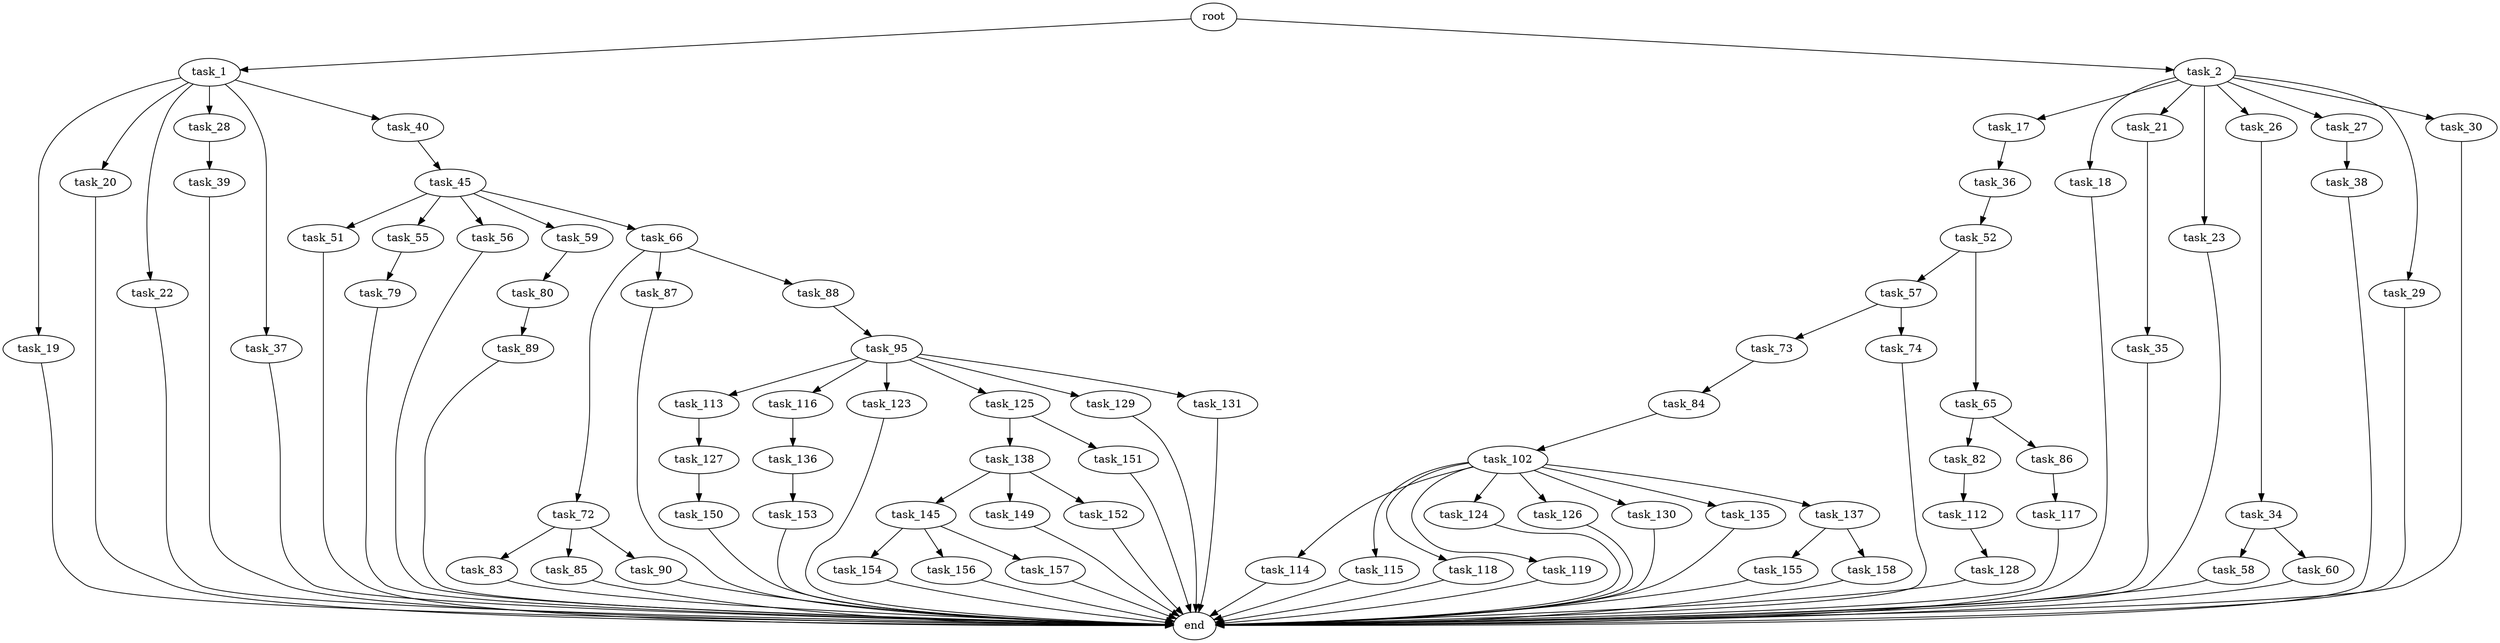 digraph G {
  root [size="0.000000"];
  task_1 [size="10759625055.000000"];
  task_2 [size="1073741824000.000000"];
  task_19 [size="28991029248.000000"];
  task_20 [size="70707174240.000000"];
  task_22 [size="22845042112.000000"];
  task_28 [size="368293445632.000000"];
  task_37 [size="231928233984.000000"];
  task_40 [size="8034756765.000000"];
  task_17 [size="782757789696.000000"];
  task_18 [size="48737276641.000000"];
  task_21 [size="1073741824000.000000"];
  task_23 [size="68719476736.000000"];
  task_26 [size="28991029248.000000"];
  task_27 [size="23627425392.000000"];
  task_29 [size="549755813888.000000"];
  task_30 [size="310810924232.000000"];
  task_36 [size="145789425456.000000"];
  end [size="0.000000"];
  task_35 [size="782757789696.000000"];
  task_34 [size="1349533889103.000000"];
  task_38 [size="782757789696.000000"];
  task_39 [size="231928233984.000000"];
  task_58 [size="134217728000.000000"];
  task_60 [size="2290161947.000000"];
  task_52 [size="368293445632.000000"];
  task_45 [size="279832698308.000000"];
  task_51 [size="1073741824000.000000"];
  task_55 [size="134217728000.000000"];
  task_56 [size="782757789696.000000"];
  task_59 [size="8589934592.000000"];
  task_66 [size="782757789696.000000"];
  task_57 [size="372775143289.000000"];
  task_65 [size="1073741824000.000000"];
  task_79 [size="4123204183.000000"];
  task_73 [size="1073741824000.000000"];
  task_74 [size="14497161203.000000"];
  task_80 [size="573268956043.000000"];
  task_82 [size="68719476736.000000"];
  task_86 [size="93124798798.000000"];
  task_72 [size="11986936223.000000"];
  task_87 [size="3066418279.000000"];
  task_88 [size="329589082326.000000"];
  task_83 [size="1073741824000.000000"];
  task_85 [size="8589934592.000000"];
  task_90 [size="53063906969.000000"];
  task_84 [size="1073741824000.000000"];
  task_89 [size="150475957008.000000"];
  task_112 [size="213630568533.000000"];
  task_102 [size="1073741824000.000000"];
  task_117 [size="134217728000.000000"];
  task_95 [size="19692779348.000000"];
  task_113 [size="29708432562.000000"];
  task_116 [size="26071945946.000000"];
  task_123 [size="1085344666151.000000"];
  task_125 [size="549755813888.000000"];
  task_129 [size="782757789696.000000"];
  task_131 [size="549755813888.000000"];
  task_114 [size="87652301520.000000"];
  task_115 [size="6647863957.000000"];
  task_118 [size="965000820490.000000"];
  task_119 [size="549755813888.000000"];
  task_124 [size="1256269326.000000"];
  task_126 [size="68719476736.000000"];
  task_130 [size="134217728000.000000"];
  task_135 [size="44096263678.000000"];
  task_137 [size="6503441963.000000"];
  task_128 [size="1073741824000.000000"];
  task_127 [size="12006191842.000000"];
  task_136 [size="134770524694.000000"];
  task_138 [size="8589934592.000000"];
  task_151 [size="450051916668.000000"];
  task_150 [size="1079464351.000000"];
  task_153 [size="68719476736.000000"];
  task_155 [size="75648742641.000000"];
  task_158 [size="525131714484.000000"];
  task_145 [size="28991029248.000000"];
  task_149 [size="6738695897.000000"];
  task_152 [size="24732366539.000000"];
  task_154 [size="274133595433.000000"];
  task_156 [size="68719476736.000000"];
  task_157 [size="782757789696.000000"];

  root -> task_1 [size="1.000000"];
  root -> task_2 [size="1.000000"];
  task_1 -> task_19 [size="301989888.000000"];
  task_1 -> task_20 [size="301989888.000000"];
  task_1 -> task_22 [size="301989888.000000"];
  task_1 -> task_28 [size="301989888.000000"];
  task_1 -> task_37 [size="301989888.000000"];
  task_1 -> task_40 [size="301989888.000000"];
  task_2 -> task_17 [size="838860800.000000"];
  task_2 -> task_18 [size="838860800.000000"];
  task_2 -> task_21 [size="838860800.000000"];
  task_2 -> task_23 [size="838860800.000000"];
  task_2 -> task_26 [size="838860800.000000"];
  task_2 -> task_27 [size="838860800.000000"];
  task_2 -> task_29 [size="838860800.000000"];
  task_2 -> task_30 [size="838860800.000000"];
  task_19 -> end [size="1.000000"];
  task_20 -> end [size="1.000000"];
  task_22 -> end [size="1.000000"];
  task_28 -> task_39 [size="411041792.000000"];
  task_37 -> end [size="1.000000"];
  task_40 -> task_45 [size="301989888.000000"];
  task_17 -> task_36 [size="679477248.000000"];
  task_18 -> end [size="1.000000"];
  task_21 -> task_35 [size="838860800.000000"];
  task_23 -> end [size="1.000000"];
  task_26 -> task_34 [size="75497472.000000"];
  task_27 -> task_38 [size="536870912.000000"];
  task_29 -> end [size="1.000000"];
  task_30 -> end [size="1.000000"];
  task_36 -> task_52 [size="134217728.000000"];
  task_35 -> end [size="1.000000"];
  task_34 -> task_58 [size="838860800.000000"];
  task_34 -> task_60 [size="838860800.000000"];
  task_38 -> end [size="1.000000"];
  task_39 -> end [size="1.000000"];
  task_58 -> end [size="1.000000"];
  task_60 -> end [size="1.000000"];
  task_52 -> task_57 [size="411041792.000000"];
  task_52 -> task_65 [size="411041792.000000"];
  task_45 -> task_51 [size="301989888.000000"];
  task_45 -> task_55 [size="301989888.000000"];
  task_45 -> task_56 [size="301989888.000000"];
  task_45 -> task_59 [size="301989888.000000"];
  task_45 -> task_66 [size="301989888.000000"];
  task_51 -> end [size="1.000000"];
  task_55 -> task_79 [size="209715200.000000"];
  task_56 -> end [size="1.000000"];
  task_59 -> task_80 [size="33554432.000000"];
  task_66 -> task_72 [size="679477248.000000"];
  task_66 -> task_87 [size="679477248.000000"];
  task_66 -> task_88 [size="679477248.000000"];
  task_57 -> task_73 [size="301989888.000000"];
  task_57 -> task_74 [size="301989888.000000"];
  task_65 -> task_82 [size="838860800.000000"];
  task_65 -> task_86 [size="838860800.000000"];
  task_79 -> end [size="1.000000"];
  task_73 -> task_84 [size="838860800.000000"];
  task_74 -> end [size="1.000000"];
  task_80 -> task_89 [size="411041792.000000"];
  task_82 -> task_112 [size="134217728.000000"];
  task_86 -> task_117 [size="411041792.000000"];
  task_72 -> task_83 [size="209715200.000000"];
  task_72 -> task_85 [size="209715200.000000"];
  task_72 -> task_90 [size="209715200.000000"];
  task_87 -> end [size="1.000000"];
  task_88 -> task_95 [size="679477248.000000"];
  task_83 -> end [size="1.000000"];
  task_85 -> end [size="1.000000"];
  task_90 -> end [size="1.000000"];
  task_84 -> task_102 [size="838860800.000000"];
  task_89 -> end [size="1.000000"];
  task_112 -> task_128 [size="411041792.000000"];
  task_102 -> task_114 [size="838860800.000000"];
  task_102 -> task_115 [size="838860800.000000"];
  task_102 -> task_118 [size="838860800.000000"];
  task_102 -> task_119 [size="838860800.000000"];
  task_102 -> task_124 [size="838860800.000000"];
  task_102 -> task_126 [size="838860800.000000"];
  task_102 -> task_130 [size="838860800.000000"];
  task_102 -> task_135 [size="838860800.000000"];
  task_102 -> task_137 [size="838860800.000000"];
  task_117 -> end [size="1.000000"];
  task_95 -> task_113 [size="536870912.000000"];
  task_95 -> task_116 [size="536870912.000000"];
  task_95 -> task_123 [size="536870912.000000"];
  task_95 -> task_125 [size="536870912.000000"];
  task_95 -> task_129 [size="536870912.000000"];
  task_95 -> task_131 [size="536870912.000000"];
  task_113 -> task_127 [size="536870912.000000"];
  task_116 -> task_136 [size="536870912.000000"];
  task_123 -> end [size="1.000000"];
  task_125 -> task_138 [size="536870912.000000"];
  task_125 -> task_151 [size="536870912.000000"];
  task_129 -> end [size="1.000000"];
  task_131 -> end [size="1.000000"];
  task_114 -> end [size="1.000000"];
  task_115 -> end [size="1.000000"];
  task_118 -> end [size="1.000000"];
  task_119 -> end [size="1.000000"];
  task_124 -> end [size="1.000000"];
  task_126 -> end [size="1.000000"];
  task_130 -> end [size="1.000000"];
  task_135 -> end [size="1.000000"];
  task_137 -> task_155 [size="411041792.000000"];
  task_137 -> task_158 [size="411041792.000000"];
  task_128 -> end [size="1.000000"];
  task_127 -> task_150 [size="411041792.000000"];
  task_136 -> task_153 [size="209715200.000000"];
  task_138 -> task_145 [size="33554432.000000"];
  task_138 -> task_149 [size="33554432.000000"];
  task_138 -> task_152 [size="33554432.000000"];
  task_151 -> end [size="1.000000"];
  task_150 -> end [size="1.000000"];
  task_153 -> end [size="1.000000"];
  task_155 -> end [size="1.000000"];
  task_158 -> end [size="1.000000"];
  task_145 -> task_154 [size="75497472.000000"];
  task_145 -> task_156 [size="75497472.000000"];
  task_145 -> task_157 [size="75497472.000000"];
  task_149 -> end [size="1.000000"];
  task_152 -> end [size="1.000000"];
  task_154 -> end [size="1.000000"];
  task_156 -> end [size="1.000000"];
  task_157 -> end [size="1.000000"];
}
